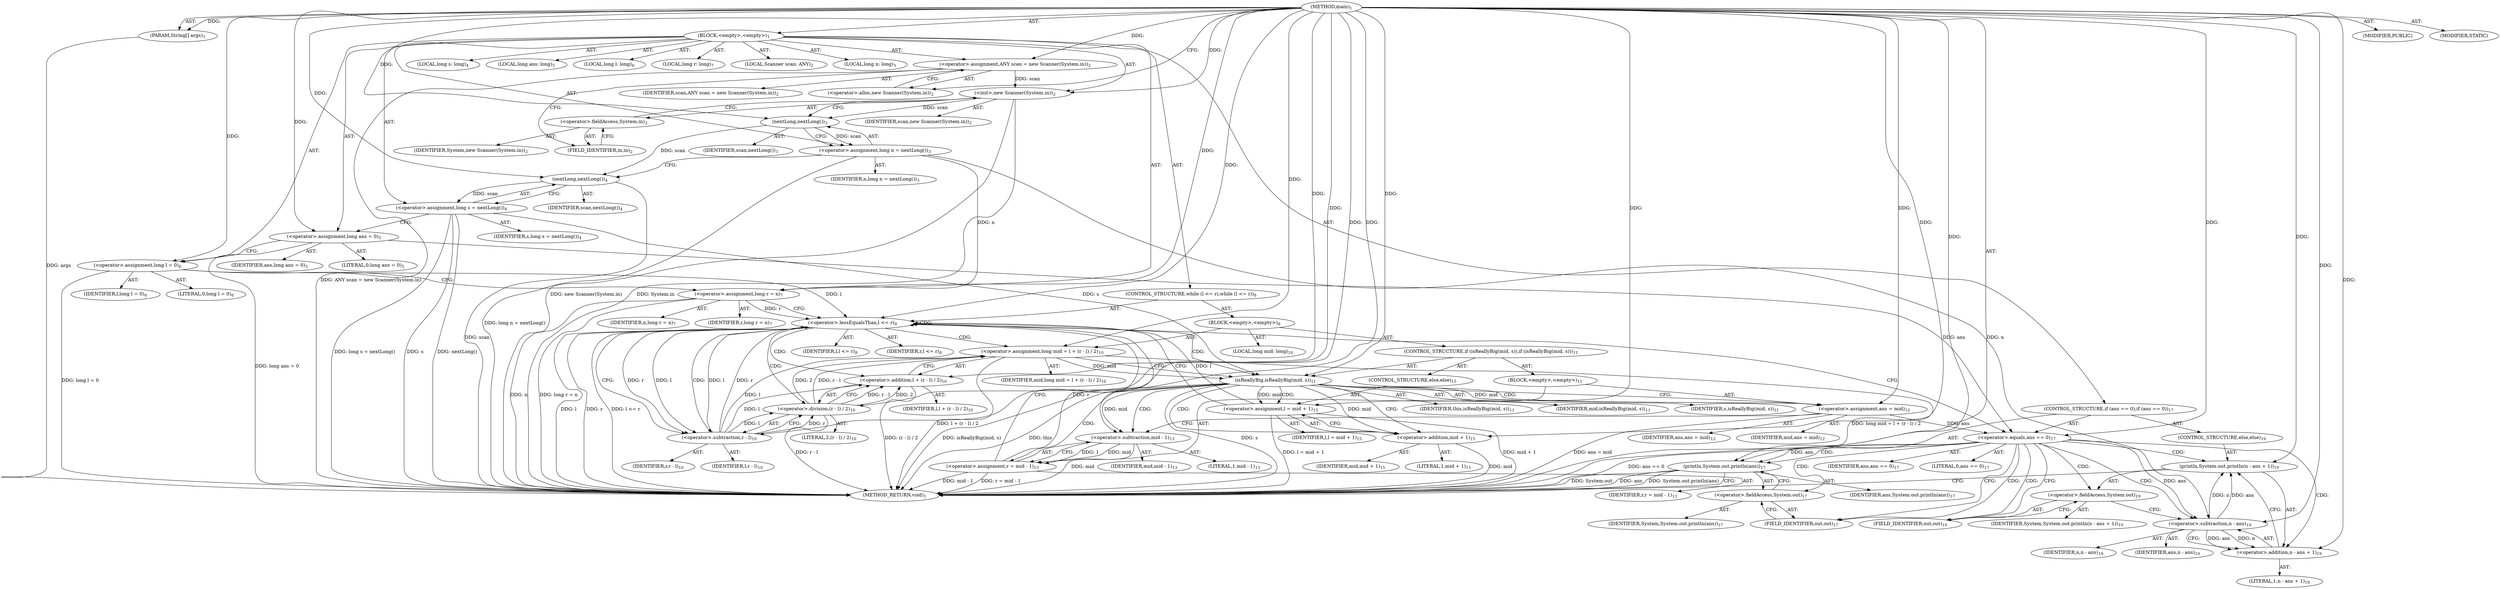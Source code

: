 digraph "main" {  
"19" [label = <(METHOD,main)<SUB>1</SUB>> ]
"20" [label = <(PARAM,String[] args)<SUB>1</SUB>> ]
"21" [label = <(BLOCK,&lt;empty&gt;,&lt;empty&gt;)<SUB>1</SUB>> ]
"4" [label = <(LOCAL,Scanner scan: ANY)<SUB>2</SUB>> ]
"22" [label = <(&lt;operator&gt;.assignment,ANY scan = new Scanner(System.in))<SUB>2</SUB>> ]
"23" [label = <(IDENTIFIER,scan,ANY scan = new Scanner(System.in))<SUB>2</SUB>> ]
"24" [label = <(&lt;operator&gt;.alloc,new Scanner(System.in))<SUB>2</SUB>> ]
"25" [label = <(&lt;init&gt;,new Scanner(System.in))<SUB>2</SUB>> ]
"3" [label = <(IDENTIFIER,scan,new Scanner(System.in))<SUB>2</SUB>> ]
"26" [label = <(&lt;operator&gt;.fieldAccess,System.in)<SUB>2</SUB>> ]
"27" [label = <(IDENTIFIER,System,new Scanner(System.in))<SUB>2</SUB>> ]
"28" [label = <(FIELD_IDENTIFIER,in,in)<SUB>2</SUB>> ]
"29" [label = <(LOCAL,long n: long)<SUB>3</SUB>> ]
"30" [label = <(&lt;operator&gt;.assignment,long n = nextLong())<SUB>3</SUB>> ]
"31" [label = <(IDENTIFIER,n,long n = nextLong())<SUB>3</SUB>> ]
"32" [label = <(nextLong,nextLong())<SUB>3</SUB>> ]
"33" [label = <(IDENTIFIER,scan,nextLong())<SUB>3</SUB>> ]
"34" [label = <(LOCAL,long s: long)<SUB>4</SUB>> ]
"35" [label = <(&lt;operator&gt;.assignment,long s = nextLong())<SUB>4</SUB>> ]
"36" [label = <(IDENTIFIER,s,long s = nextLong())<SUB>4</SUB>> ]
"37" [label = <(nextLong,nextLong())<SUB>4</SUB>> ]
"38" [label = <(IDENTIFIER,scan,nextLong())<SUB>4</SUB>> ]
"39" [label = <(LOCAL,long ans: long)<SUB>5</SUB>> ]
"40" [label = <(&lt;operator&gt;.assignment,long ans = 0)<SUB>5</SUB>> ]
"41" [label = <(IDENTIFIER,ans,long ans = 0)<SUB>5</SUB>> ]
"42" [label = <(LITERAL,0,long ans = 0)<SUB>5</SUB>> ]
"43" [label = <(LOCAL,long l: long)<SUB>6</SUB>> ]
"44" [label = <(&lt;operator&gt;.assignment,long l = 0)<SUB>6</SUB>> ]
"45" [label = <(IDENTIFIER,l,long l = 0)<SUB>6</SUB>> ]
"46" [label = <(LITERAL,0,long l = 0)<SUB>6</SUB>> ]
"47" [label = <(LOCAL,long r: long)<SUB>7</SUB>> ]
"48" [label = <(&lt;operator&gt;.assignment,long r = n)<SUB>7</SUB>> ]
"49" [label = <(IDENTIFIER,r,long r = n)<SUB>7</SUB>> ]
"50" [label = <(IDENTIFIER,n,long r = n)<SUB>7</SUB>> ]
"51" [label = <(CONTROL_STRUCTURE,while (l &lt;= r),while (l &lt;= r))<SUB>8</SUB>> ]
"52" [label = <(&lt;operator&gt;.lessEqualsThan,l &lt;= r)<SUB>8</SUB>> ]
"53" [label = <(IDENTIFIER,l,l &lt;= r)<SUB>8</SUB>> ]
"54" [label = <(IDENTIFIER,r,l &lt;= r)<SUB>8</SUB>> ]
"55" [label = <(BLOCK,&lt;empty&gt;,&lt;empty&gt;)<SUB>8</SUB>> ]
"56" [label = <(LOCAL,long mid: long)<SUB>10</SUB>> ]
"57" [label = <(&lt;operator&gt;.assignment,long mid = l + (r - l) / 2)<SUB>10</SUB>> ]
"58" [label = <(IDENTIFIER,mid,long mid = l + (r - l) / 2)<SUB>10</SUB>> ]
"59" [label = <(&lt;operator&gt;.addition,l + (r - l) / 2)<SUB>10</SUB>> ]
"60" [label = <(IDENTIFIER,l,l + (r - l) / 2)<SUB>10</SUB>> ]
"61" [label = <(&lt;operator&gt;.division,(r - l) / 2)<SUB>10</SUB>> ]
"62" [label = <(&lt;operator&gt;.subtraction,r - l)<SUB>10</SUB>> ]
"63" [label = <(IDENTIFIER,r,r - l)<SUB>10</SUB>> ]
"64" [label = <(IDENTIFIER,l,r - l)<SUB>10</SUB>> ]
"65" [label = <(LITERAL,2,(r - l) / 2)<SUB>10</SUB>> ]
"66" [label = <(CONTROL_STRUCTURE,if (isReallyBig(mid, s)),if (isReallyBig(mid, s)))<SUB>11</SUB>> ]
"67" [label = <(isReallyBig,isReallyBig(mid, s))<SUB>11</SUB>> ]
"68" [label = <(IDENTIFIER,this,isReallyBig(mid, s))<SUB>11</SUB>> ]
"69" [label = <(IDENTIFIER,mid,isReallyBig(mid, s))<SUB>11</SUB>> ]
"70" [label = <(IDENTIFIER,s,isReallyBig(mid, s))<SUB>11</SUB>> ]
"71" [label = <(BLOCK,&lt;empty&gt;,&lt;empty&gt;)<SUB>11</SUB>> ]
"72" [label = <(&lt;operator&gt;.assignment,ans = mid)<SUB>12</SUB>> ]
"73" [label = <(IDENTIFIER,ans,ans = mid)<SUB>12</SUB>> ]
"74" [label = <(IDENTIFIER,mid,ans = mid)<SUB>12</SUB>> ]
"75" [label = <(&lt;operator&gt;.assignment,r = mid - 1)<SUB>13</SUB>> ]
"76" [label = <(IDENTIFIER,r,r = mid - 1)<SUB>13</SUB>> ]
"77" [label = <(&lt;operator&gt;.subtraction,mid - 1)<SUB>13</SUB>> ]
"78" [label = <(IDENTIFIER,mid,mid - 1)<SUB>13</SUB>> ]
"79" [label = <(LITERAL,1,mid - 1)<SUB>13</SUB>> ]
"80" [label = <(CONTROL_STRUCTURE,else,else)<SUB>15</SUB>> ]
"81" [label = <(&lt;operator&gt;.assignment,l = mid + 1)<SUB>15</SUB>> ]
"82" [label = <(IDENTIFIER,l,l = mid + 1)<SUB>15</SUB>> ]
"83" [label = <(&lt;operator&gt;.addition,mid + 1)<SUB>15</SUB>> ]
"84" [label = <(IDENTIFIER,mid,mid + 1)<SUB>15</SUB>> ]
"85" [label = <(LITERAL,1,mid + 1)<SUB>15</SUB>> ]
"86" [label = <(CONTROL_STRUCTURE,if (ans == 0),if (ans == 0))<SUB>17</SUB>> ]
"87" [label = <(&lt;operator&gt;.equals,ans == 0)<SUB>17</SUB>> ]
"88" [label = <(IDENTIFIER,ans,ans == 0)<SUB>17</SUB>> ]
"89" [label = <(LITERAL,0,ans == 0)<SUB>17</SUB>> ]
"90" [label = <(println,System.out.println(ans))<SUB>17</SUB>> ]
"91" [label = <(&lt;operator&gt;.fieldAccess,System.out)<SUB>17</SUB>> ]
"92" [label = <(IDENTIFIER,System,System.out.println(ans))<SUB>17</SUB>> ]
"93" [label = <(FIELD_IDENTIFIER,out,out)<SUB>17</SUB>> ]
"94" [label = <(IDENTIFIER,ans,System.out.println(ans))<SUB>17</SUB>> ]
"95" [label = <(CONTROL_STRUCTURE,else,else)<SUB>19</SUB>> ]
"96" [label = <(println,System.out.println(n - ans + 1))<SUB>19</SUB>> ]
"97" [label = <(&lt;operator&gt;.fieldAccess,System.out)<SUB>19</SUB>> ]
"98" [label = <(IDENTIFIER,System,System.out.println(n - ans + 1))<SUB>19</SUB>> ]
"99" [label = <(FIELD_IDENTIFIER,out,out)<SUB>19</SUB>> ]
"100" [label = <(&lt;operator&gt;.addition,n - ans + 1)<SUB>19</SUB>> ]
"101" [label = <(&lt;operator&gt;.subtraction,n - ans)<SUB>19</SUB>> ]
"102" [label = <(IDENTIFIER,n,n - ans)<SUB>19</SUB>> ]
"103" [label = <(IDENTIFIER,ans,n - ans)<SUB>19</SUB>> ]
"104" [label = <(LITERAL,1,n - ans + 1)<SUB>19</SUB>> ]
"105" [label = <(MODIFIER,PUBLIC)> ]
"106" [label = <(MODIFIER,STATIC)> ]
"107" [label = <(METHOD_RETURN,void)<SUB>1</SUB>> ]
  "19" -> "20"  [ label = "AST: "] 
  "19" -> "21"  [ label = "AST: "] 
  "19" -> "105"  [ label = "AST: "] 
  "19" -> "106"  [ label = "AST: "] 
  "19" -> "107"  [ label = "AST: "] 
  "21" -> "4"  [ label = "AST: "] 
  "21" -> "22"  [ label = "AST: "] 
  "21" -> "25"  [ label = "AST: "] 
  "21" -> "29"  [ label = "AST: "] 
  "21" -> "30"  [ label = "AST: "] 
  "21" -> "34"  [ label = "AST: "] 
  "21" -> "35"  [ label = "AST: "] 
  "21" -> "39"  [ label = "AST: "] 
  "21" -> "40"  [ label = "AST: "] 
  "21" -> "43"  [ label = "AST: "] 
  "21" -> "44"  [ label = "AST: "] 
  "21" -> "47"  [ label = "AST: "] 
  "21" -> "48"  [ label = "AST: "] 
  "21" -> "51"  [ label = "AST: "] 
  "21" -> "86"  [ label = "AST: "] 
  "22" -> "23"  [ label = "AST: "] 
  "22" -> "24"  [ label = "AST: "] 
  "25" -> "3"  [ label = "AST: "] 
  "25" -> "26"  [ label = "AST: "] 
  "26" -> "27"  [ label = "AST: "] 
  "26" -> "28"  [ label = "AST: "] 
  "30" -> "31"  [ label = "AST: "] 
  "30" -> "32"  [ label = "AST: "] 
  "32" -> "33"  [ label = "AST: "] 
  "35" -> "36"  [ label = "AST: "] 
  "35" -> "37"  [ label = "AST: "] 
  "37" -> "38"  [ label = "AST: "] 
  "40" -> "41"  [ label = "AST: "] 
  "40" -> "42"  [ label = "AST: "] 
  "44" -> "45"  [ label = "AST: "] 
  "44" -> "46"  [ label = "AST: "] 
  "48" -> "49"  [ label = "AST: "] 
  "48" -> "50"  [ label = "AST: "] 
  "51" -> "52"  [ label = "AST: "] 
  "51" -> "55"  [ label = "AST: "] 
  "52" -> "53"  [ label = "AST: "] 
  "52" -> "54"  [ label = "AST: "] 
  "55" -> "56"  [ label = "AST: "] 
  "55" -> "57"  [ label = "AST: "] 
  "55" -> "66"  [ label = "AST: "] 
  "57" -> "58"  [ label = "AST: "] 
  "57" -> "59"  [ label = "AST: "] 
  "59" -> "60"  [ label = "AST: "] 
  "59" -> "61"  [ label = "AST: "] 
  "61" -> "62"  [ label = "AST: "] 
  "61" -> "65"  [ label = "AST: "] 
  "62" -> "63"  [ label = "AST: "] 
  "62" -> "64"  [ label = "AST: "] 
  "66" -> "67"  [ label = "AST: "] 
  "66" -> "71"  [ label = "AST: "] 
  "66" -> "80"  [ label = "AST: "] 
  "67" -> "68"  [ label = "AST: "] 
  "67" -> "69"  [ label = "AST: "] 
  "67" -> "70"  [ label = "AST: "] 
  "71" -> "72"  [ label = "AST: "] 
  "71" -> "75"  [ label = "AST: "] 
  "72" -> "73"  [ label = "AST: "] 
  "72" -> "74"  [ label = "AST: "] 
  "75" -> "76"  [ label = "AST: "] 
  "75" -> "77"  [ label = "AST: "] 
  "77" -> "78"  [ label = "AST: "] 
  "77" -> "79"  [ label = "AST: "] 
  "80" -> "81"  [ label = "AST: "] 
  "81" -> "82"  [ label = "AST: "] 
  "81" -> "83"  [ label = "AST: "] 
  "83" -> "84"  [ label = "AST: "] 
  "83" -> "85"  [ label = "AST: "] 
  "86" -> "87"  [ label = "AST: "] 
  "86" -> "90"  [ label = "AST: "] 
  "86" -> "95"  [ label = "AST: "] 
  "87" -> "88"  [ label = "AST: "] 
  "87" -> "89"  [ label = "AST: "] 
  "90" -> "91"  [ label = "AST: "] 
  "90" -> "94"  [ label = "AST: "] 
  "91" -> "92"  [ label = "AST: "] 
  "91" -> "93"  [ label = "AST: "] 
  "95" -> "96"  [ label = "AST: "] 
  "96" -> "97"  [ label = "AST: "] 
  "96" -> "100"  [ label = "AST: "] 
  "97" -> "98"  [ label = "AST: "] 
  "97" -> "99"  [ label = "AST: "] 
  "100" -> "101"  [ label = "AST: "] 
  "100" -> "104"  [ label = "AST: "] 
  "101" -> "102"  [ label = "AST: "] 
  "101" -> "103"  [ label = "AST: "] 
  "22" -> "28"  [ label = "CFG: "] 
  "25" -> "32"  [ label = "CFG: "] 
  "30" -> "37"  [ label = "CFG: "] 
  "35" -> "40"  [ label = "CFG: "] 
  "40" -> "44"  [ label = "CFG: "] 
  "44" -> "48"  [ label = "CFG: "] 
  "48" -> "52"  [ label = "CFG: "] 
  "24" -> "22"  [ label = "CFG: "] 
  "26" -> "25"  [ label = "CFG: "] 
  "32" -> "30"  [ label = "CFG: "] 
  "37" -> "35"  [ label = "CFG: "] 
  "52" -> "62"  [ label = "CFG: "] 
  "52" -> "87"  [ label = "CFG: "] 
  "87" -> "93"  [ label = "CFG: "] 
  "87" -> "99"  [ label = "CFG: "] 
  "90" -> "107"  [ label = "CFG: "] 
  "28" -> "26"  [ label = "CFG: "] 
  "57" -> "67"  [ label = "CFG: "] 
  "91" -> "90"  [ label = "CFG: "] 
  "96" -> "107"  [ label = "CFG: "] 
  "59" -> "57"  [ label = "CFG: "] 
  "67" -> "72"  [ label = "CFG: "] 
  "67" -> "83"  [ label = "CFG: "] 
  "93" -> "91"  [ label = "CFG: "] 
  "97" -> "101"  [ label = "CFG: "] 
  "100" -> "96"  [ label = "CFG: "] 
  "61" -> "59"  [ label = "CFG: "] 
  "72" -> "77"  [ label = "CFG: "] 
  "75" -> "52"  [ label = "CFG: "] 
  "81" -> "52"  [ label = "CFG: "] 
  "99" -> "97"  [ label = "CFG: "] 
  "101" -> "100"  [ label = "CFG: "] 
  "62" -> "61"  [ label = "CFG: "] 
  "77" -> "75"  [ label = "CFG: "] 
  "83" -> "81"  [ label = "CFG: "] 
  "19" -> "24"  [ label = "CFG: "] 
  "20" -> "107"  [ label = "DDG: args"] 
  "22" -> "107"  [ label = "DDG: ANY scan = new Scanner(System.in)"] 
  "25" -> "107"  [ label = "DDG: System.in"] 
  "25" -> "107"  [ label = "DDG: new Scanner(System.in)"] 
  "30" -> "107"  [ label = "DDG: long n = nextLong()"] 
  "35" -> "107"  [ label = "DDG: s"] 
  "37" -> "107"  [ label = "DDG: scan"] 
  "35" -> "107"  [ label = "DDG: nextLong()"] 
  "35" -> "107"  [ label = "DDG: long s = nextLong()"] 
  "40" -> "107"  [ label = "DDG: long ans = 0"] 
  "44" -> "107"  [ label = "DDG: long l = 0"] 
  "48" -> "107"  [ label = "DDG: n"] 
  "48" -> "107"  [ label = "DDG: long r = n"] 
  "52" -> "107"  [ label = "DDG: l"] 
  "52" -> "107"  [ label = "DDG: r"] 
  "52" -> "107"  [ label = "DDG: l &lt;= r"] 
  "87" -> "107"  [ label = "DDG: ans == 0"] 
  "90" -> "107"  [ label = "DDG: System.out"] 
  "90" -> "107"  [ label = "DDG: ans"] 
  "90" -> "107"  [ label = "DDG: System.out.println(ans)"] 
  "61" -> "107"  [ label = "DDG: r - l"] 
  "59" -> "107"  [ label = "DDG: (r - l) / 2"] 
  "57" -> "107"  [ label = "DDG: l + (r - l) / 2"] 
  "57" -> "107"  [ label = "DDG: long mid = l + (r - l) / 2"] 
  "67" -> "107"  [ label = "DDG: s"] 
  "67" -> "107"  [ label = "DDG: isReallyBig(mid, s)"] 
  "83" -> "107"  [ label = "DDG: mid"] 
  "81" -> "107"  [ label = "DDG: mid + 1"] 
  "81" -> "107"  [ label = "DDG: l = mid + 1"] 
  "72" -> "107"  [ label = "DDG: ans = mid"] 
  "77" -> "107"  [ label = "DDG: mid"] 
  "75" -> "107"  [ label = "DDG: mid - 1"] 
  "75" -> "107"  [ label = "DDG: r = mid - 1"] 
  "67" -> "107"  [ label = "DDG: this"] 
  "19" -> "20"  [ label = "DDG: "] 
  "19" -> "22"  [ label = "DDG: "] 
  "32" -> "30"  [ label = "DDG: scan"] 
  "37" -> "35"  [ label = "DDG: scan"] 
  "19" -> "40"  [ label = "DDG: "] 
  "19" -> "44"  [ label = "DDG: "] 
  "30" -> "48"  [ label = "DDG: n"] 
  "19" -> "48"  [ label = "DDG: "] 
  "22" -> "25"  [ label = "DDG: scan"] 
  "19" -> "25"  [ label = "DDG: "] 
  "25" -> "32"  [ label = "DDG: scan"] 
  "19" -> "32"  [ label = "DDG: "] 
  "32" -> "37"  [ label = "DDG: scan"] 
  "19" -> "37"  [ label = "DDG: "] 
  "44" -> "52"  [ label = "DDG: l"] 
  "81" -> "52"  [ label = "DDG: l"] 
  "19" -> "52"  [ label = "DDG: "] 
  "62" -> "52"  [ label = "DDG: l"] 
  "48" -> "52"  [ label = "DDG: r"] 
  "62" -> "52"  [ label = "DDG: r"] 
  "75" -> "52"  [ label = "DDG: r"] 
  "62" -> "57"  [ label = "DDG: l"] 
  "19" -> "57"  [ label = "DDG: "] 
  "61" -> "57"  [ label = "DDG: r - l"] 
  "61" -> "57"  [ label = "DDG: 2"] 
  "40" -> "87"  [ label = "DDG: ans"] 
  "72" -> "87"  [ label = "DDG: ans"] 
  "19" -> "87"  [ label = "DDG: "] 
  "87" -> "90"  [ label = "DDG: ans"] 
  "19" -> "90"  [ label = "DDG: "] 
  "101" -> "96"  [ label = "DDG: n"] 
  "101" -> "96"  [ label = "DDG: ans"] 
  "19" -> "96"  [ label = "DDG: "] 
  "62" -> "59"  [ label = "DDG: l"] 
  "19" -> "59"  [ label = "DDG: "] 
  "61" -> "59"  [ label = "DDG: r - l"] 
  "61" -> "59"  [ label = "DDG: 2"] 
  "19" -> "67"  [ label = "DDG: "] 
  "57" -> "67"  [ label = "DDG: mid"] 
  "35" -> "67"  [ label = "DDG: s"] 
  "67" -> "72"  [ label = "DDG: mid"] 
  "19" -> "72"  [ label = "DDG: "] 
  "77" -> "75"  [ label = "DDG: mid"] 
  "77" -> "75"  [ label = "DDG: 1"] 
  "67" -> "81"  [ label = "DDG: mid"] 
  "19" -> "81"  [ label = "DDG: "] 
  "101" -> "100"  [ label = "DDG: n"] 
  "101" -> "100"  [ label = "DDG: ans"] 
  "19" -> "100"  [ label = "DDG: "] 
  "62" -> "61"  [ label = "DDG: r"] 
  "62" -> "61"  [ label = "DDG: l"] 
  "19" -> "61"  [ label = "DDG: "] 
  "19" -> "101"  [ label = "DDG: "] 
  "30" -> "101"  [ label = "DDG: n"] 
  "87" -> "101"  [ label = "DDG: ans"] 
  "52" -> "62"  [ label = "DDG: r"] 
  "19" -> "62"  [ label = "DDG: "] 
  "52" -> "62"  [ label = "DDG: l"] 
  "19" -> "77"  [ label = "DDG: "] 
  "67" -> "77"  [ label = "DDG: mid"] 
  "67" -> "83"  [ label = "DDG: mid"] 
  "19" -> "83"  [ label = "DDG: "] 
  "52" -> "61"  [ label = "CDG: "] 
  "52" -> "57"  [ label = "CDG: "] 
  "52" -> "52"  [ label = "CDG: "] 
  "52" -> "67"  [ label = "CDG: "] 
  "52" -> "59"  [ label = "CDG: "] 
  "52" -> "62"  [ label = "CDG: "] 
  "87" -> "96"  [ label = "CDG: "] 
  "87" -> "99"  [ label = "CDG: "] 
  "87" -> "100"  [ label = "CDG: "] 
  "87" -> "97"  [ label = "CDG: "] 
  "87" -> "91"  [ label = "CDG: "] 
  "87" -> "93"  [ label = "CDG: "] 
  "87" -> "101"  [ label = "CDG: "] 
  "87" -> "90"  [ label = "CDG: "] 
  "67" -> "77"  [ label = "CDG: "] 
  "67" -> "83"  [ label = "CDG: "] 
  "67" -> "75"  [ label = "CDG: "] 
  "67" -> "81"  [ label = "CDG: "] 
  "67" -> "72"  [ label = "CDG: "] 
}
